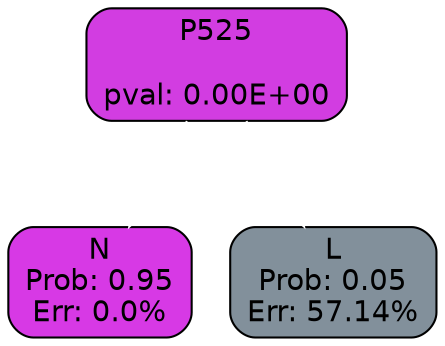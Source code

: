 digraph Tree {
node [shape=box, style="filled, rounded", color="black", fontname=helvetica] ;
graph [splines=straight, bgcolor=transparent, dpi=600] ;
edge [fontname=helvetica,color=white] ;
1 [label="P525

pval: 0.00E+00", fillcolor="#d23de1",fontcolor="black"] ;
2 [label="N
Prob: 0.95
Err: 0.0%", fillcolor="#d739e5",fontcolor="black"] ;
3 [label="L
Prob: 0.05
Err: 57.14%", fillcolor="#82909b",fontcolor="black"] ;
1 -> 2 [label="I",fontcolor=white] ;
1 -> 3 [label="YSML",fontcolor=white] ;
}